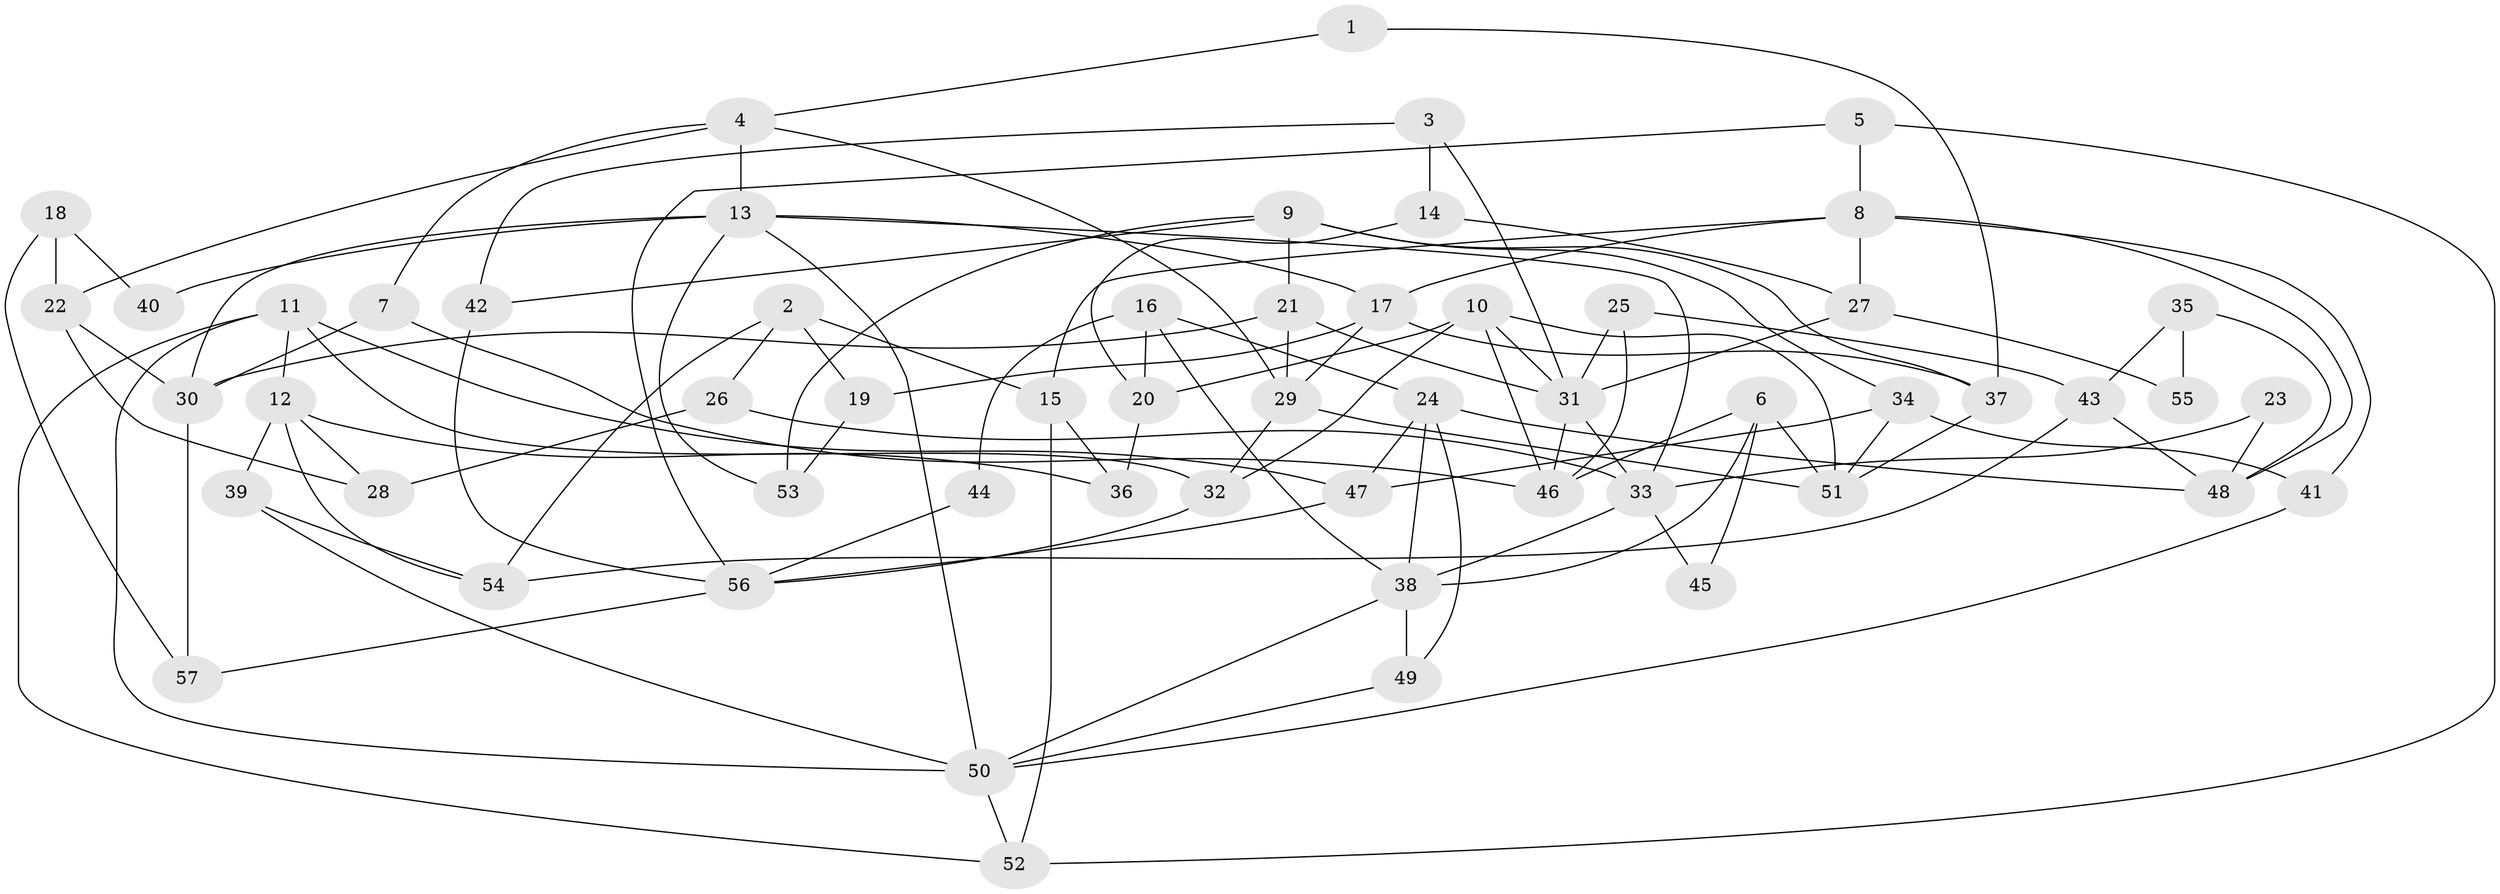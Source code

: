 // Generated by graph-tools (version 1.1) at 2025/35/03/09/25 02:35:57]
// undirected, 57 vertices, 114 edges
graph export_dot {
graph [start="1"]
  node [color=gray90,style=filled];
  1;
  2;
  3;
  4;
  5;
  6;
  7;
  8;
  9;
  10;
  11;
  12;
  13;
  14;
  15;
  16;
  17;
  18;
  19;
  20;
  21;
  22;
  23;
  24;
  25;
  26;
  27;
  28;
  29;
  30;
  31;
  32;
  33;
  34;
  35;
  36;
  37;
  38;
  39;
  40;
  41;
  42;
  43;
  44;
  45;
  46;
  47;
  48;
  49;
  50;
  51;
  52;
  53;
  54;
  55;
  56;
  57;
  1 -- 4;
  1 -- 37;
  2 -- 54;
  2 -- 15;
  2 -- 19;
  2 -- 26;
  3 -- 31;
  3 -- 42;
  3 -- 14;
  4 -- 29;
  4 -- 13;
  4 -- 7;
  4 -- 22;
  5 -- 52;
  5 -- 8;
  5 -- 56;
  6 -- 46;
  6 -- 38;
  6 -- 45;
  6 -- 51;
  7 -- 46;
  7 -- 30;
  8 -- 17;
  8 -- 48;
  8 -- 15;
  8 -- 27;
  8 -- 41;
  9 -- 53;
  9 -- 34;
  9 -- 21;
  9 -- 37;
  9 -- 42;
  10 -- 32;
  10 -- 51;
  10 -- 20;
  10 -- 31;
  10 -- 46;
  11 -- 47;
  11 -- 50;
  11 -- 12;
  11 -- 32;
  11 -- 52;
  12 -- 36;
  12 -- 28;
  12 -- 39;
  12 -- 54;
  13 -- 30;
  13 -- 50;
  13 -- 17;
  13 -- 33;
  13 -- 40;
  13 -- 53;
  14 -- 27;
  14 -- 20;
  15 -- 52;
  15 -- 36;
  16 -- 20;
  16 -- 38;
  16 -- 24;
  16 -- 44;
  17 -- 37;
  17 -- 19;
  17 -- 29;
  18 -- 22;
  18 -- 57;
  18 -- 40;
  19 -- 53;
  20 -- 36;
  21 -- 31;
  21 -- 29;
  21 -- 30;
  22 -- 30;
  22 -- 28;
  23 -- 33;
  23 -- 48;
  24 -- 38;
  24 -- 47;
  24 -- 48;
  24 -- 49;
  25 -- 31;
  25 -- 46;
  25 -- 43;
  26 -- 28;
  26 -- 33;
  27 -- 31;
  27 -- 55;
  29 -- 32;
  29 -- 51;
  30 -- 57;
  31 -- 33;
  31 -- 46;
  32 -- 56;
  33 -- 38;
  33 -- 45;
  34 -- 47;
  34 -- 51;
  34 -- 41;
  35 -- 43;
  35 -- 48;
  35 -- 55;
  37 -- 51;
  38 -- 50;
  38 -- 49;
  39 -- 50;
  39 -- 54;
  41 -- 50;
  42 -- 56;
  43 -- 54;
  43 -- 48;
  44 -- 56;
  47 -- 56;
  49 -- 50;
  50 -- 52;
  56 -- 57;
}
